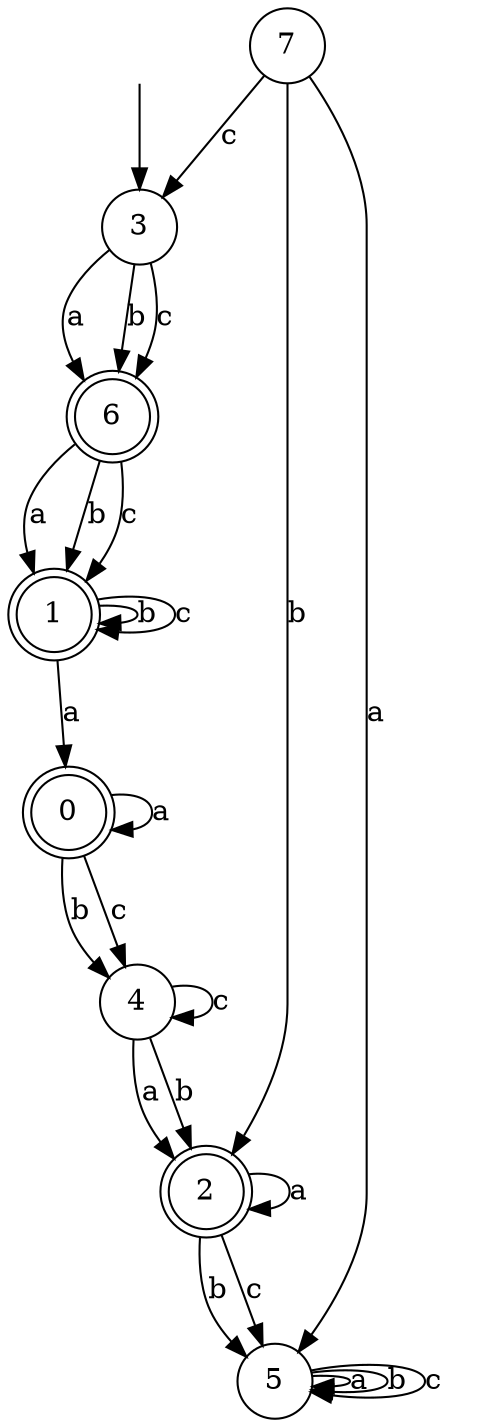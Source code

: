 digraph g {
__start [label=""shape=none]
	3[shape="circle" label="3"]
	0[shape="doublecircle" label="0"]
	1[shape="doublecircle" label="1"]
	2[shape="doublecircle" label="2"]
	4[shape="circle" label="4"]
	5[shape="circle" label="5"]
	6[shape="doublecircle" label="6"]
	7[shape="circle" label="7"]

__start -> 3
	0 -> 0 [label="a"]
	0 -> 4 [label="b"]
	0 -> 4 [label="c"]
	1 -> 0 [label="a"]
	1 -> 1 [label="b"]
	1 -> 1 [label="c"]
	2 -> 2 [label="a"]
	2 -> 5 [label="b"]
	2 -> 5 [label="c"]
	3 -> 6 [label="a"]
	3 -> 6 [label="b"]
	3 -> 6 [label="c"]
	4 -> 2 [label="a"]
	4 -> 2 [label="b"]
	4 -> 4 [label="c"]
	5 -> 5 [label="a"]
	5 -> 5 [label="b"]
	5 -> 5 [label="c"]
	6 -> 1 [label="a"]
	6 -> 1 [label="b"]
	6 -> 1 [label="c"]
	7 -> 5 [label="a"]
	7 -> 2 [label="b"]
	7 -> 3 [label="c"]
}
